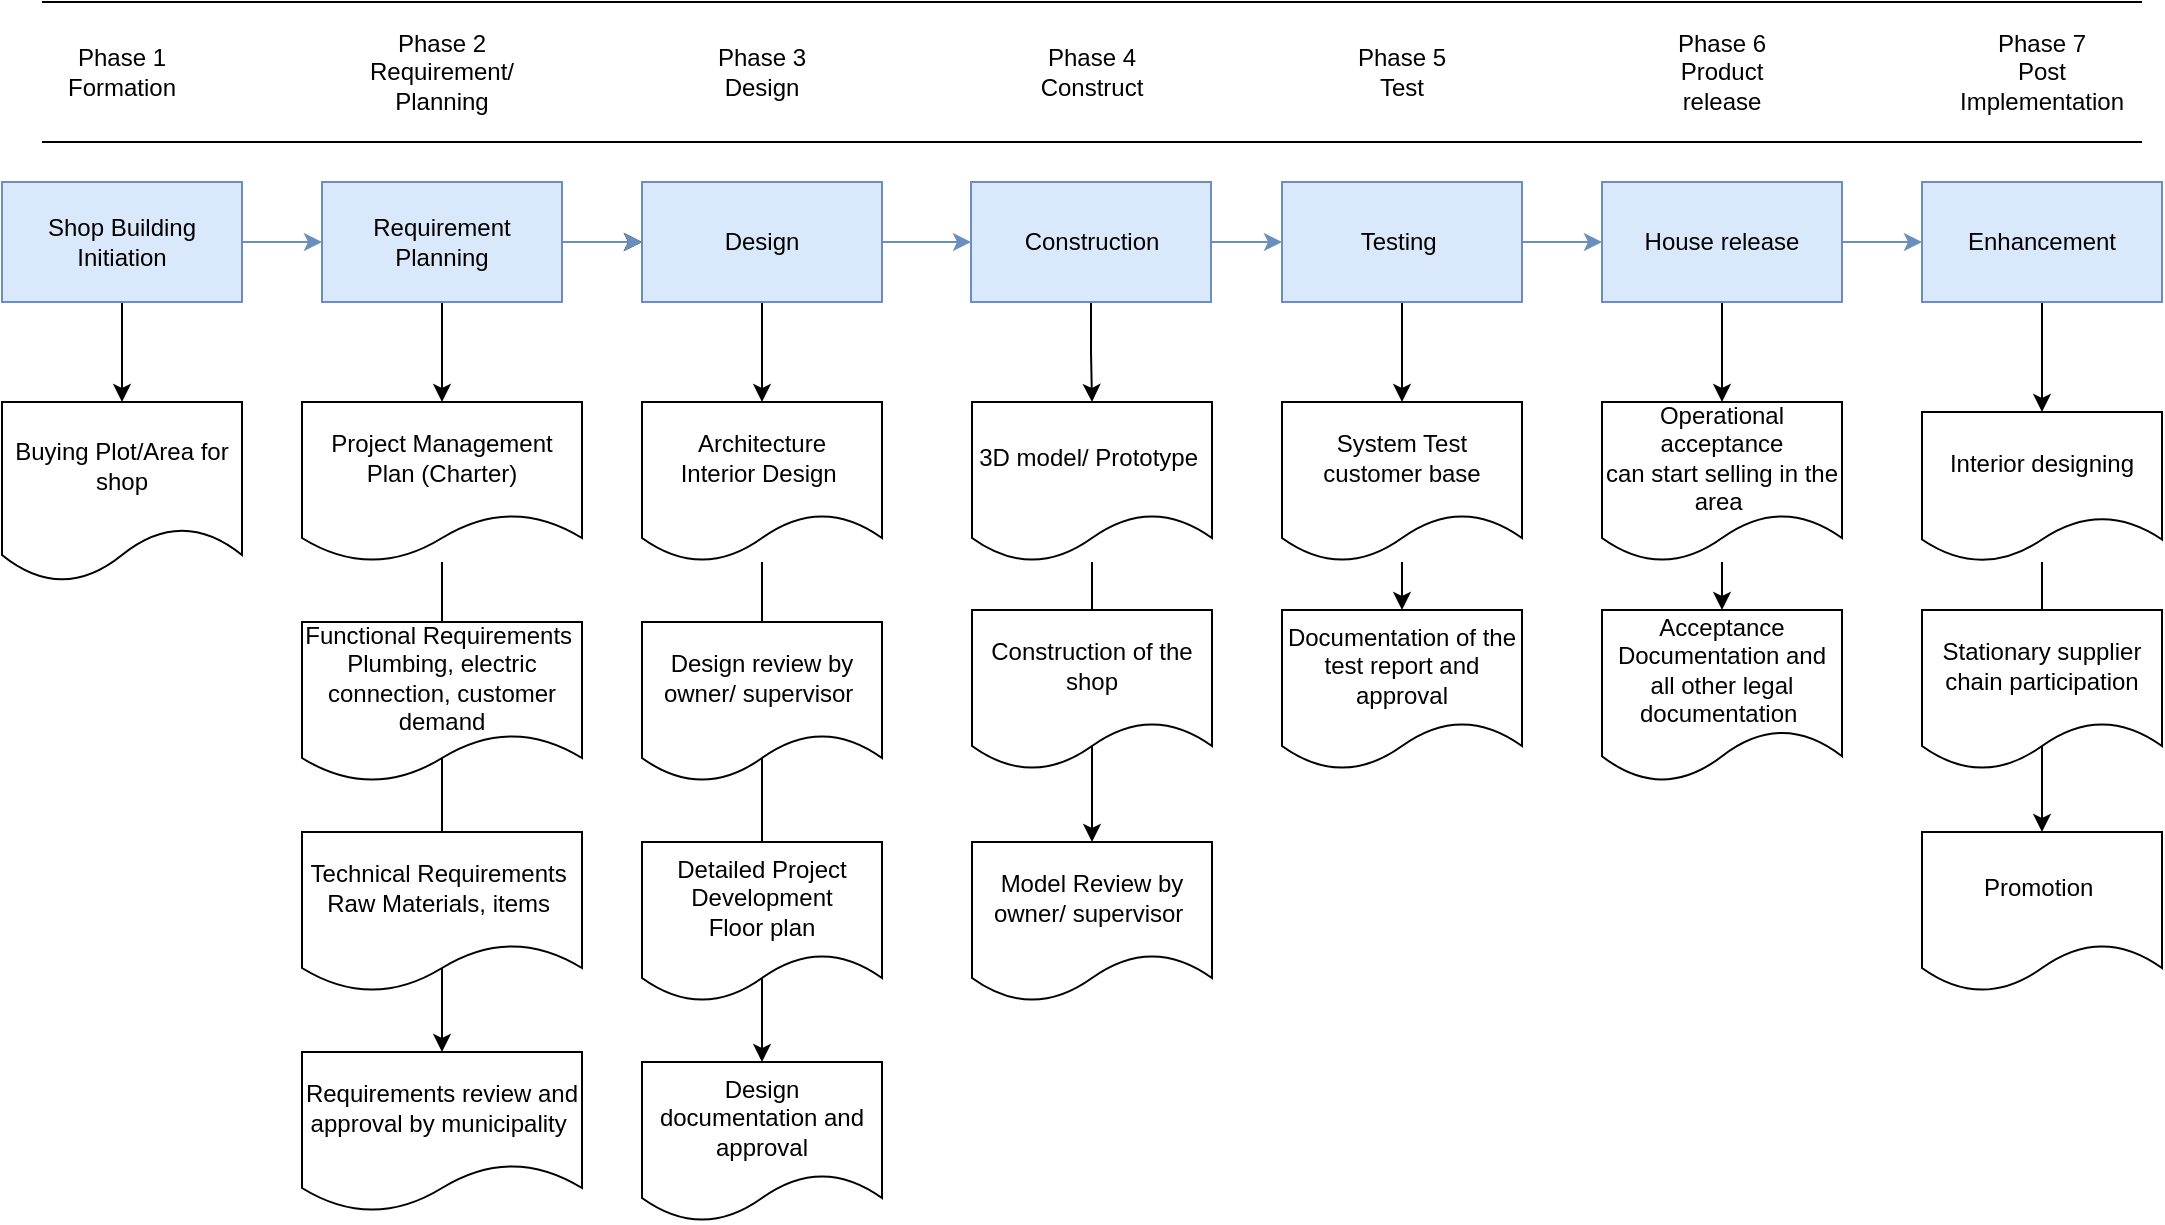 <mxfile version="17.4.0" type="github">
  <diagram id="H6uqhM0-3CGWIc5KhkvJ" name="Page-1">
    <mxGraphModel dx="1278" dy="589" grid="1" gridSize="10" guides="1" tooltips="1" connect="1" arrows="1" fold="1" page="1" pageScale="1" pageWidth="850" pageHeight="1100" math="0" shadow="0">
      <root>
        <mxCell id="0" />
        <mxCell id="1" parent="0" />
        <mxCell id="Vb9X0chVH99XzUCDQV8e-56" value="" style="edgeStyle=orthogonalEdgeStyle;rounded=0;orthogonalLoop=1;jettySize=auto;html=1;fillColor=#dae8fc;strokeColor=#6c8ebf;" parent="1" source="Vb9X0chVH99XzUCDQV8e-58" target="Vb9X0chVH99XzUCDQV8e-62" edge="1">
          <mxGeometry relative="1" as="geometry" />
        </mxCell>
        <mxCell id="Vb9X0chVH99XzUCDQV8e-57" value="" style="edgeStyle=orthogonalEdgeStyle;rounded=0;orthogonalLoop=1;jettySize=auto;html=1;" parent="1" source="Vb9X0chVH99XzUCDQV8e-58" target="Vb9X0chVH99XzUCDQV8e-66" edge="1">
          <mxGeometry relative="1" as="geometry" />
        </mxCell>
        <mxCell id="Vb9X0chVH99XzUCDQV8e-58" value="Shop Building Initiation" style="rounded=0;whiteSpace=wrap;html=1;fillColor=#dae8fc;strokeColor=#6c8ebf;" parent="1" vertex="1">
          <mxGeometry x="40" y="200" width="120" height="60" as="geometry" />
        </mxCell>
        <mxCell id="Vb9X0chVH99XzUCDQV8e-59" value="" style="edgeStyle=orthogonalEdgeStyle;rounded=0;orthogonalLoop=1;jettySize=auto;html=1;" parent="1" source="Vb9X0chVH99XzUCDQV8e-62" target="Vb9X0chVH99XzUCDQV8e-65" edge="1">
          <mxGeometry relative="1" as="geometry" />
        </mxCell>
        <mxCell id="Vb9X0chVH99XzUCDQV8e-61" value="" style="edgeStyle=orthogonalEdgeStyle;rounded=0;orthogonalLoop=1;jettySize=auto;html=1;fillColor=#dae8fc;strokeColor=#6c8ebf;" parent="1" source="Vb9X0chVH99XzUCDQV8e-62" target="Vb9X0chVH99XzUCDQV8e-65" edge="1">
          <mxGeometry relative="1" as="geometry" />
        </mxCell>
        <mxCell id="psLkS0gkkFEyziHiSeKL-2" value="" style="edgeStyle=orthogonalEdgeStyle;rounded=0;orthogonalLoop=1;jettySize=auto;html=1;" edge="1" parent="1" source="Vb9X0chVH99XzUCDQV8e-62" target="psLkS0gkkFEyziHiSeKL-1">
          <mxGeometry relative="1" as="geometry" />
        </mxCell>
        <mxCell id="Vb9X0chVH99XzUCDQV8e-62" value="Requirement&lt;br&gt;Planning" style="rounded=0;whiteSpace=wrap;html=1;fillColor=#dae8fc;strokeColor=#6c8ebf;" parent="1" vertex="1">
          <mxGeometry x="200" y="200" width="120" height="60" as="geometry" />
        </mxCell>
        <mxCell id="Vb9X0chVH99XzUCDQV8e-63" value="" style="edgeStyle=orthogonalEdgeStyle;rounded=0;orthogonalLoop=1;jettySize=auto;html=1;" parent="1" source="Vb9X0chVH99XzUCDQV8e-65" target="Vb9X0chVH99XzUCDQV8e-73" edge="1">
          <mxGeometry relative="1" as="geometry" />
        </mxCell>
        <mxCell id="Vb9X0chVH99XzUCDQV8e-64" value="" style="edgeStyle=orthogonalEdgeStyle;rounded=0;orthogonalLoop=1;jettySize=auto;html=1;fillColor=#dae8fc;strokeColor=#6c8ebf;" parent="1" source="Vb9X0chVH99XzUCDQV8e-65" target="Vb9X0chVH99XzUCDQV8e-80" edge="1">
          <mxGeometry relative="1" as="geometry" />
        </mxCell>
        <mxCell id="Vb9X0chVH99XzUCDQV8e-65" value="Design" style="rounded=0;whiteSpace=wrap;html=1;fillColor=#dae8fc;strokeColor=#6c8ebf;" parent="1" vertex="1">
          <mxGeometry x="360" y="200" width="120" height="60" as="geometry" />
        </mxCell>
        <mxCell id="Vb9X0chVH99XzUCDQV8e-66" value="Buying Plot/Area for shop" style="shape=document;whiteSpace=wrap;html=1;boundedLbl=1;" parent="1" vertex="1">
          <mxGeometry x="40" y="310" width="120" height="90" as="geometry" />
        </mxCell>
        <mxCell id="Vb9X0chVH99XzUCDQV8e-71" value="Requirements review and approval by municipality&amp;nbsp;" style="shape=document;whiteSpace=wrap;html=1;boundedLbl=1;rounded=0;" parent="1" vertex="1">
          <mxGeometry x="190" y="635" width="140" height="80" as="geometry" />
        </mxCell>
        <mxCell id="psLkS0gkkFEyziHiSeKL-6" style="edgeStyle=orthogonalEdgeStyle;rounded=0;orthogonalLoop=1;jettySize=auto;html=1;entryX=0.5;entryY=0;entryDx=0;entryDy=0;" edge="1" parent="1" source="Vb9X0chVH99XzUCDQV8e-73" target="Vb9X0chVH99XzUCDQV8e-93">
          <mxGeometry relative="1" as="geometry" />
        </mxCell>
        <mxCell id="Vb9X0chVH99XzUCDQV8e-73" value="Architecture&lt;br&gt;Interior Design&amp;nbsp;" style="shape=document;whiteSpace=wrap;html=1;boundedLbl=1;rounded=0;" parent="1" vertex="1">
          <mxGeometry x="360" y="310" width="120" height="80" as="geometry" />
        </mxCell>
        <mxCell id="Vb9X0chVH99XzUCDQV8e-75" value="Design review by owner/ supervisor&amp;nbsp;" style="shape=document;whiteSpace=wrap;html=1;boundedLbl=1;rounded=0;" parent="1" vertex="1">
          <mxGeometry x="360" y="420" width="120" height="80" as="geometry" />
        </mxCell>
        <mxCell id="Vb9X0chVH99XzUCDQV8e-77" value="Detailed Project Development&lt;br&gt;Floor plan" style="shape=document;whiteSpace=wrap;html=1;boundedLbl=1;rounded=0;" parent="1" vertex="1">
          <mxGeometry x="360" y="530" width="120" height="80" as="geometry" />
        </mxCell>
        <mxCell id="Vb9X0chVH99XzUCDQV8e-78" value="" style="edgeStyle=orthogonalEdgeStyle;rounded=0;orthogonalLoop=1;jettySize=auto;html=1;" parent="1" source="Vb9X0chVH99XzUCDQV8e-80" target="Vb9X0chVH99XzUCDQV8e-82" edge="1">
          <mxGeometry relative="1" as="geometry" />
        </mxCell>
        <mxCell id="Vb9X0chVH99XzUCDQV8e-79" value="" style="edgeStyle=orthogonalEdgeStyle;rounded=0;orthogonalLoop=1;jettySize=auto;html=1;fillColor=#dae8fc;strokeColor=#6c8ebf;" parent="1" source="Vb9X0chVH99XzUCDQV8e-80" target="Vb9X0chVH99XzUCDQV8e-89" edge="1">
          <mxGeometry relative="1" as="geometry" />
        </mxCell>
        <mxCell id="Vb9X0chVH99XzUCDQV8e-80" value="Construction" style="rounded=0;whiteSpace=wrap;html=1;fillColor=#dae8fc;strokeColor=#6c8ebf;" parent="1" vertex="1">
          <mxGeometry x="524.5" y="200" width="120" height="60" as="geometry" />
        </mxCell>
        <mxCell id="psLkS0gkkFEyziHiSeKL-7" style="edgeStyle=orthogonalEdgeStyle;rounded=0;orthogonalLoop=1;jettySize=auto;html=1;entryX=0.5;entryY=0;entryDx=0;entryDy=0;" edge="1" parent="1" source="Vb9X0chVH99XzUCDQV8e-82" target="Vb9X0chVH99XzUCDQV8e-94">
          <mxGeometry relative="1" as="geometry" />
        </mxCell>
        <mxCell id="Vb9X0chVH99XzUCDQV8e-82" value="3D model/ Prototype&amp;nbsp;" style="shape=document;whiteSpace=wrap;html=1;boundedLbl=1;rounded=0;" parent="1" vertex="1">
          <mxGeometry x="525" y="310" width="120" height="80" as="geometry" />
        </mxCell>
        <mxCell id="Vb9X0chVH99XzUCDQV8e-84" value="Construction of the shop" style="shape=document;whiteSpace=wrap;html=1;boundedLbl=1;rounded=0;" parent="1" vertex="1">
          <mxGeometry x="525" y="414" width="120" height="80" as="geometry" />
        </mxCell>
        <mxCell id="Vb9X0chVH99XzUCDQV8e-87" value="" style="edgeStyle=orthogonalEdgeStyle;rounded=0;orthogonalLoop=1;jettySize=auto;html=1;" parent="1" source="Vb9X0chVH99XzUCDQV8e-89" target="Vb9X0chVH99XzUCDQV8e-91" edge="1">
          <mxGeometry relative="1" as="geometry" />
        </mxCell>
        <mxCell id="Vb9X0chVH99XzUCDQV8e-88" value="" style="edgeStyle=orthogonalEdgeStyle;rounded=0;orthogonalLoop=1;jettySize=auto;html=1;fillColor=#dae8fc;strokeColor=#6c8ebf;" parent="1" source="Vb9X0chVH99XzUCDQV8e-89" target="Vb9X0chVH99XzUCDQV8e-97" edge="1">
          <mxGeometry relative="1" as="geometry" />
        </mxCell>
        <mxCell id="Vb9X0chVH99XzUCDQV8e-89" value="Testing&amp;nbsp;" style="rounded=0;whiteSpace=wrap;html=1;fillColor=#dae8fc;strokeColor=#6c8ebf;" parent="1" vertex="1">
          <mxGeometry x="680" y="200" width="120" height="60" as="geometry" />
        </mxCell>
        <mxCell id="Vb9X0chVH99XzUCDQV8e-90" value="" style="edgeStyle=orthogonalEdgeStyle;rounded=0;orthogonalLoop=1;jettySize=auto;html=1;" parent="1" source="Vb9X0chVH99XzUCDQV8e-91" target="Vb9X0chVH99XzUCDQV8e-92" edge="1">
          <mxGeometry relative="1" as="geometry" />
        </mxCell>
        <mxCell id="Vb9X0chVH99XzUCDQV8e-91" value="System Test&lt;br&gt;customer base" style="shape=document;whiteSpace=wrap;html=1;boundedLbl=1;rounded=0;" parent="1" vertex="1">
          <mxGeometry x="680" y="310" width="120" height="80" as="geometry" />
        </mxCell>
        <mxCell id="Vb9X0chVH99XzUCDQV8e-92" value="Documentation of the test report and approval" style="shape=document;whiteSpace=wrap;html=1;boundedLbl=1;rounded=0;" parent="1" vertex="1">
          <mxGeometry x="680" y="414" width="120" height="80" as="geometry" />
        </mxCell>
        <mxCell id="Vb9X0chVH99XzUCDQV8e-93" value="Design documentation and approval" style="shape=document;whiteSpace=wrap;html=1;boundedLbl=1;rounded=0;" parent="1" vertex="1">
          <mxGeometry x="360" y="640" width="120" height="80" as="geometry" />
        </mxCell>
        <mxCell id="Vb9X0chVH99XzUCDQV8e-94" value="Model Review by owner/ supervisor&amp;nbsp;" style="shape=document;whiteSpace=wrap;html=1;boundedLbl=1;rounded=0;" parent="1" vertex="1">
          <mxGeometry x="525" y="530" width="120" height="80" as="geometry" />
        </mxCell>
        <mxCell id="Vb9X0chVH99XzUCDQV8e-95" value="" style="edgeStyle=orthogonalEdgeStyle;rounded=0;orthogonalLoop=1;jettySize=auto;html=1;" parent="1" source="Vb9X0chVH99XzUCDQV8e-97" target="Vb9X0chVH99XzUCDQV8e-99" edge="1">
          <mxGeometry relative="1" as="geometry" />
        </mxCell>
        <mxCell id="Vb9X0chVH99XzUCDQV8e-96" value="" style="edgeStyle=orthogonalEdgeStyle;rounded=0;orthogonalLoop=1;jettySize=auto;html=1;fillColor=#dae8fc;strokeColor=#6c8ebf;" parent="1" source="Vb9X0chVH99XzUCDQV8e-97" target="Vb9X0chVH99XzUCDQV8e-102" edge="1">
          <mxGeometry relative="1" as="geometry" />
        </mxCell>
        <mxCell id="Vb9X0chVH99XzUCDQV8e-97" value="House release" style="whiteSpace=wrap;html=1;rounded=0;fillColor=#dae8fc;strokeColor=#6c8ebf;" parent="1" vertex="1">
          <mxGeometry x="840" y="200" width="120" height="60" as="geometry" />
        </mxCell>
        <mxCell id="Vb9X0chVH99XzUCDQV8e-98" value="" style="edgeStyle=orthogonalEdgeStyle;rounded=0;orthogonalLoop=1;jettySize=auto;html=1;" parent="1" source="Vb9X0chVH99XzUCDQV8e-99" target="Vb9X0chVH99XzUCDQV8e-100" edge="1">
          <mxGeometry relative="1" as="geometry" />
        </mxCell>
        <mxCell id="Vb9X0chVH99XzUCDQV8e-99" value="Operational acceptance&lt;br&gt;can start selling in the area&amp;nbsp;" style="shape=document;whiteSpace=wrap;html=1;boundedLbl=1;rounded=0;" parent="1" vertex="1">
          <mxGeometry x="840" y="310" width="120" height="80" as="geometry" />
        </mxCell>
        <mxCell id="Vb9X0chVH99XzUCDQV8e-100" value="Acceptance Documentation and all other legal documentation&amp;nbsp;" style="shape=document;whiteSpace=wrap;html=1;boundedLbl=1;rounded=0;" parent="1" vertex="1">
          <mxGeometry x="840" y="414" width="120" height="86" as="geometry" />
        </mxCell>
        <mxCell id="Vb9X0chVH99XzUCDQV8e-101" value="" style="edgeStyle=orthogonalEdgeStyle;rounded=0;orthogonalLoop=1;jettySize=auto;html=1;" parent="1" source="Vb9X0chVH99XzUCDQV8e-102" target="Vb9X0chVH99XzUCDQV8e-104" edge="1">
          <mxGeometry relative="1" as="geometry" />
        </mxCell>
        <mxCell id="Vb9X0chVH99XzUCDQV8e-102" value="Enhancement" style="whiteSpace=wrap;html=1;rounded=0;fillColor=#dae8fc;strokeColor=#6c8ebf;" parent="1" vertex="1">
          <mxGeometry x="1000" y="200" width="120" height="60" as="geometry" />
        </mxCell>
        <mxCell id="psLkS0gkkFEyziHiSeKL-9" style="edgeStyle=orthogonalEdgeStyle;rounded=0;orthogonalLoop=1;jettySize=auto;html=1;entryX=0.5;entryY=0;entryDx=0;entryDy=0;" edge="1" parent="1" source="Vb9X0chVH99XzUCDQV8e-104" target="psLkS0gkkFEyziHiSeKL-8">
          <mxGeometry relative="1" as="geometry" />
        </mxCell>
        <mxCell id="Vb9X0chVH99XzUCDQV8e-104" value="Interior designing" style="shape=document;whiteSpace=wrap;html=1;boundedLbl=1;rounded=0;" parent="1" vertex="1">
          <mxGeometry x="1000" y="315" width="120" height="75" as="geometry" />
        </mxCell>
        <mxCell id="Vb9X0chVH99XzUCDQV8e-105" value="Stationary supplier chain participation" style="shape=document;whiteSpace=wrap;html=1;boundedLbl=1;rounded=0;" parent="1" vertex="1">
          <mxGeometry x="1000" y="414" width="120" height="80" as="geometry" />
        </mxCell>
        <mxCell id="Vb9X0chVH99XzUCDQV8e-106" value="Phase 1&lt;br&gt;Formation" style="text;html=1;strokeColor=none;fillColor=none;align=center;verticalAlign=middle;whiteSpace=wrap;rounded=0;" parent="1" vertex="1">
          <mxGeometry x="70" y="130" width="60" height="30" as="geometry" />
        </mxCell>
        <mxCell id="Vb9X0chVH99XzUCDQV8e-107" value="Phase 2&lt;br&gt;Requirement/ Planning" style="text;html=1;strokeColor=none;fillColor=none;align=center;verticalAlign=middle;whiteSpace=wrap;rounded=0;" parent="1" vertex="1">
          <mxGeometry x="230" y="130" width="60" height="30" as="geometry" />
        </mxCell>
        <mxCell id="Vb9X0chVH99XzUCDQV8e-108" value="Phase 3&lt;br&gt;Design" style="text;html=1;strokeColor=none;fillColor=none;align=center;verticalAlign=middle;whiteSpace=wrap;rounded=0;" parent="1" vertex="1">
          <mxGeometry x="390" y="130" width="60" height="30" as="geometry" />
        </mxCell>
        <mxCell id="Vb9X0chVH99XzUCDQV8e-109" value="Phase 4&lt;br&gt;Construct" style="text;html=1;strokeColor=none;fillColor=none;align=center;verticalAlign=middle;whiteSpace=wrap;rounded=0;" parent="1" vertex="1">
          <mxGeometry x="555" y="130" width="60" height="30" as="geometry" />
        </mxCell>
        <mxCell id="Vb9X0chVH99XzUCDQV8e-110" value="Phase 5&lt;br&gt;Test" style="text;html=1;strokeColor=none;fillColor=none;align=center;verticalAlign=middle;whiteSpace=wrap;rounded=0;" parent="1" vertex="1">
          <mxGeometry x="710" y="130" width="60" height="30" as="geometry" />
        </mxCell>
        <mxCell id="Vb9X0chVH99XzUCDQV8e-111" value="Phase 6&lt;br&gt;Product release" style="text;html=1;strokeColor=none;fillColor=none;align=center;verticalAlign=middle;whiteSpace=wrap;rounded=0;" parent="1" vertex="1">
          <mxGeometry x="870" y="130" width="60" height="30" as="geometry" />
        </mxCell>
        <mxCell id="Vb9X0chVH99XzUCDQV8e-112" value="Phase 7&lt;br&gt;Post Implementation" style="text;html=1;strokeColor=none;fillColor=none;align=center;verticalAlign=middle;whiteSpace=wrap;rounded=0;" parent="1" vertex="1">
          <mxGeometry x="1030" y="130" width="60" height="30" as="geometry" />
        </mxCell>
        <mxCell id="Vb9X0chVH99XzUCDQV8e-113" value="" style="endArrow=none;html=1;rounded=0;" parent="1" edge="1">
          <mxGeometry width="50" height="50" relative="1" as="geometry">
            <mxPoint x="60" y="110" as="sourcePoint" />
            <mxPoint x="1110" y="110" as="targetPoint" />
          </mxGeometry>
        </mxCell>
        <mxCell id="Vb9X0chVH99XzUCDQV8e-114" value="" style="endArrow=none;html=1;rounded=0;" parent="1" edge="1">
          <mxGeometry width="50" height="50" relative="1" as="geometry">
            <mxPoint x="60" y="180" as="sourcePoint" />
            <mxPoint x="1110" y="180" as="targetPoint" />
          </mxGeometry>
        </mxCell>
        <mxCell id="psLkS0gkkFEyziHiSeKL-4" style="edgeStyle=orthogonalEdgeStyle;rounded=0;orthogonalLoop=1;jettySize=auto;html=1;entryX=0.5;entryY=0;entryDx=0;entryDy=0;" edge="1" parent="1" source="psLkS0gkkFEyziHiSeKL-1" target="Vb9X0chVH99XzUCDQV8e-71">
          <mxGeometry relative="1" as="geometry" />
        </mxCell>
        <mxCell id="psLkS0gkkFEyziHiSeKL-1" value="Project Management Plan (Charter)" style="shape=document;whiteSpace=wrap;html=1;boundedLbl=1;rounded=0;" vertex="1" parent="1">
          <mxGeometry x="190" y="310" width="140" height="80" as="geometry" />
        </mxCell>
        <mxCell id="Vb9X0chVH99XzUCDQV8e-68" value="Functional Requirements&amp;nbsp;&lt;br&gt;Plumbing, electric connection, customer demand" style="shape=document;whiteSpace=wrap;html=1;boundedLbl=1;rounded=0;" parent="1" vertex="1">
          <mxGeometry x="190" y="420" width="140" height="80" as="geometry" />
        </mxCell>
        <mxCell id="Vb9X0chVH99XzUCDQV8e-70" value="Technical Requirements&amp;nbsp;&lt;br&gt;Raw Materials, items&amp;nbsp;" style="shape=document;whiteSpace=wrap;html=1;boundedLbl=1;rounded=0;" parent="1" vertex="1">
          <mxGeometry x="190" y="525" width="140" height="80" as="geometry" />
        </mxCell>
        <mxCell id="psLkS0gkkFEyziHiSeKL-8" value="Promotion&amp;nbsp;" style="shape=document;whiteSpace=wrap;html=1;boundedLbl=1;rounded=0;" vertex="1" parent="1">
          <mxGeometry x="1000" y="525" width="120" height="80" as="geometry" />
        </mxCell>
      </root>
    </mxGraphModel>
  </diagram>
</mxfile>

